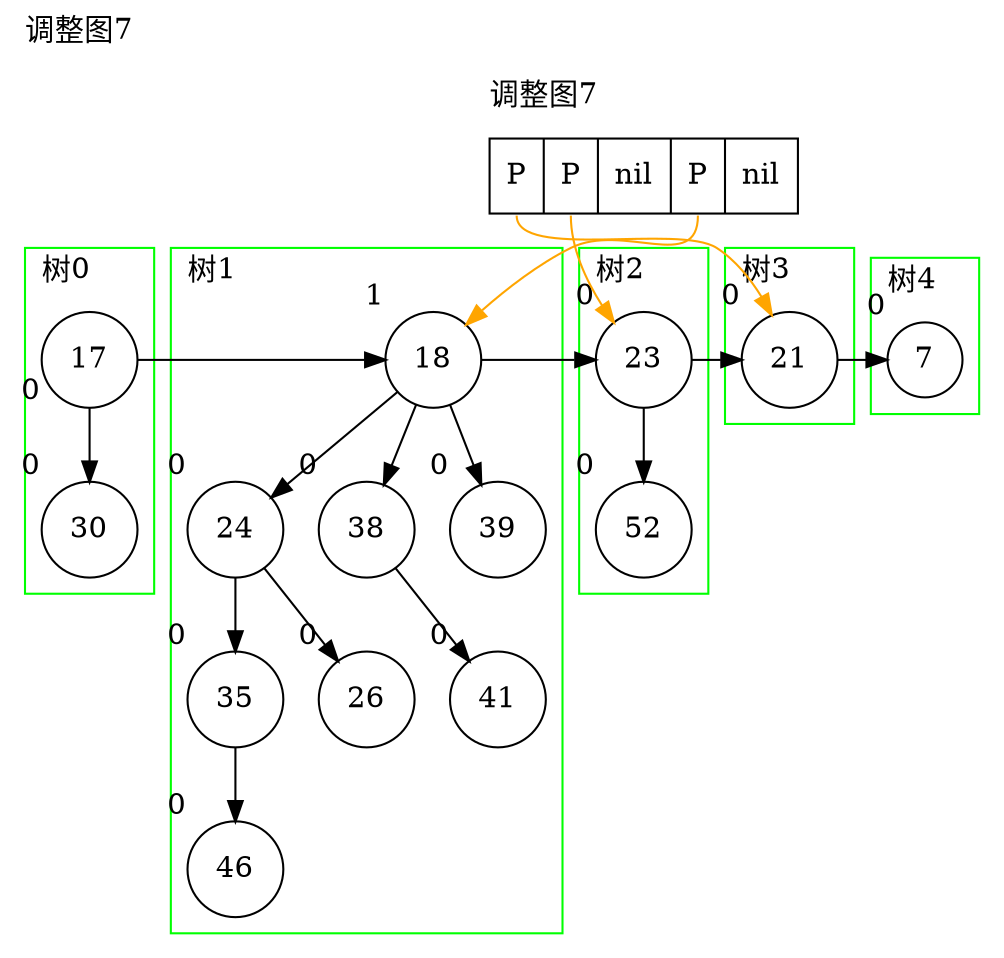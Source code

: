 digraph g{
node[shape=circle];
label="调整图7";
labeljust=l;
labelloc=t;
subgraph cluster_array { penwidth=0; narray[label=" <f0>  P | <f1>  P | <f2>  nil | <f3>  P | <f4>  nil ", shape=record]; }
subgraph cluster_0 {
pencolor=green;label="树0";
n194[label=17, xlabel=0];
n195[label=30, xlabel=0];
n194->n195;
}
narray->n194[style=invis];
subgraph cluster_1 {
pencolor=green;label="树1";
n196[label=18, xlabel=1];
n197[label=24, xlabel=0];
n196->n197;
n198[label=35, xlabel=0];
n197->n198;
n199[label=46, xlabel=0];
n198->n199;
n200[label=26, xlabel=0];
n197->n200;
n201[label=38, xlabel=0];
n196->n201;
n202[label=41, xlabel=0];
n201->n202;
n203[label=39, xlabel=0];
n196->n203;
}
n194->n196[constraint=false];
narray->n196[style=invis];
narray:f3->n196[style=filled,color=orange,constraint=false];
subgraph cluster_2 {
pencolor=green;label="树2";
n204[label=23, xlabel=0];
n205[label=52, xlabel=0];
n204->n205;
}
n196->n204[constraint=false];
narray->n204[style=invis];
narray:f1->n204[style=filled,color=orange,constraint=false];
subgraph cluster_3 {
pencolor=green;label="树3";
n206[label=21, xlabel=0];
}
n204->n206[constraint=false];
narray->n206[style=invis];
narray:f0->n206[style=filled,color=orange,constraint=false];
subgraph cluster_4 {
pencolor=green;label="树4";
n207[label=7, xlabel=0];
}
n206->n207[constraint=false];
narray->n207[style=invis];
}
